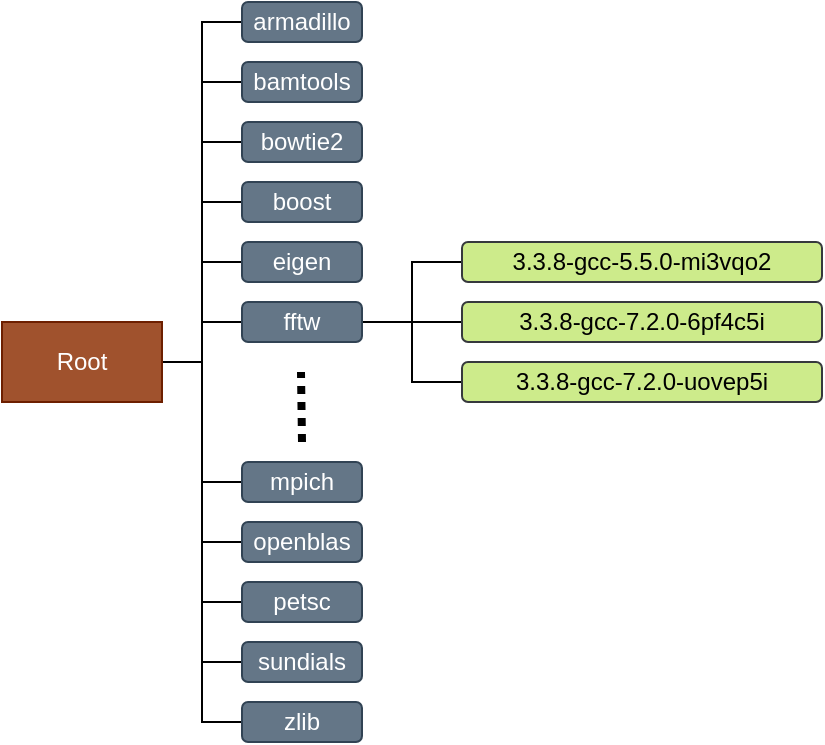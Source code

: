 <mxfile version="12.0.2" type="google" pages="1"><diagram id="4kW6i_8SWp80JoMmQxg9" name="Page-1"><mxGraphModel dx="2066" dy="1031" grid="1" gridSize="10" guides="1" tooltips="1" connect="1" arrows="1" fold="1" page="1" pageScale="1" pageWidth="850" pageHeight="1100" math="0" shadow="0"><root><mxCell id="0"/><mxCell id="1" parent="0"/><mxCell id="6O1k7u977MwAtrWj1c8f-165" style="edgeStyle=orthogonalEdgeStyle;rounded=0;orthogonalLoop=1;jettySize=auto;html=1;exitX=1;exitY=0.5;exitDx=0;exitDy=0;entryX=0;entryY=0.5;entryDx=0;entryDy=0;endArrow=none;endFill=0;strokeWidth=1;" parent="1" source="6O1k7u977MwAtrWj1c8f-14" target="6O1k7u977MwAtrWj1c8f-154" edge="1"><mxGeometry relative="1" as="geometry"/></mxCell><mxCell id="6O1k7u977MwAtrWj1c8f-166" style="edgeStyle=orthogonalEdgeStyle;rounded=0;orthogonalLoop=1;jettySize=auto;html=1;exitX=1;exitY=0.5;exitDx=0;exitDy=0;entryX=0;entryY=0.5;entryDx=0;entryDy=0;endArrow=none;endFill=0;strokeWidth=1;" parent="1" source="6O1k7u977MwAtrWj1c8f-14" target="6O1k7u977MwAtrWj1c8f-155" edge="1"><mxGeometry relative="1" as="geometry"/></mxCell><mxCell id="6O1k7u977MwAtrWj1c8f-167" style="edgeStyle=orthogonalEdgeStyle;rounded=0;orthogonalLoop=1;jettySize=auto;html=1;exitX=1;exitY=0.5;exitDx=0;exitDy=0;entryX=0;entryY=0.5;entryDx=0;entryDy=0;endArrow=none;endFill=0;strokeWidth=1;" parent="1" source="6O1k7u977MwAtrWj1c8f-14" target="6O1k7u977MwAtrWj1c8f-156" edge="1"><mxGeometry relative="1" as="geometry"/></mxCell><mxCell id="6O1k7u977MwAtrWj1c8f-168" style="edgeStyle=orthogonalEdgeStyle;rounded=0;orthogonalLoop=1;jettySize=auto;html=1;exitX=1;exitY=0.5;exitDx=0;exitDy=0;entryX=0;entryY=0.5;entryDx=0;entryDy=0;endArrow=none;endFill=0;strokeWidth=1;" parent="1" source="6O1k7u977MwAtrWj1c8f-14" target="6O1k7u977MwAtrWj1c8f-157" edge="1"><mxGeometry relative="1" as="geometry"/></mxCell><mxCell id="6O1k7u977MwAtrWj1c8f-169" style="edgeStyle=orthogonalEdgeStyle;rounded=0;orthogonalLoop=1;jettySize=auto;html=1;exitX=1;exitY=0.5;exitDx=0;exitDy=0;entryX=0;entryY=0.5;entryDx=0;entryDy=0;endArrow=none;endFill=0;strokeWidth=1;" parent="1" source="6O1k7u977MwAtrWj1c8f-14" target="6O1k7u977MwAtrWj1c8f-158" edge="1"><mxGeometry relative="1" as="geometry"/></mxCell><mxCell id="6O1k7u977MwAtrWj1c8f-170" style="edgeStyle=orthogonalEdgeStyle;rounded=0;orthogonalLoop=1;jettySize=auto;html=1;exitX=1;exitY=0.5;exitDx=0;exitDy=0;entryX=0;entryY=0.5;entryDx=0;entryDy=0;endArrow=none;endFill=0;strokeWidth=1;" parent="1" source="6O1k7u977MwAtrWj1c8f-14" target="6O1k7u977MwAtrWj1c8f-125" edge="1"><mxGeometry relative="1" as="geometry"/></mxCell><mxCell id="6O1k7u977MwAtrWj1c8f-171" style="edgeStyle=orthogonalEdgeStyle;rounded=0;orthogonalLoop=1;jettySize=auto;html=1;exitX=1;exitY=0.5;exitDx=0;exitDy=0;entryX=0;entryY=0.5;entryDx=0;entryDy=0;endArrow=none;endFill=0;strokeWidth=1;" parent="1" source="6O1k7u977MwAtrWj1c8f-14" target="6O1k7u977MwAtrWj1c8f-160" edge="1"><mxGeometry relative="1" as="geometry"/></mxCell><mxCell id="6O1k7u977MwAtrWj1c8f-172" style="edgeStyle=orthogonalEdgeStyle;rounded=0;orthogonalLoop=1;jettySize=auto;html=1;exitX=1;exitY=0.5;exitDx=0;exitDy=0;entryX=0;entryY=0.5;entryDx=0;entryDy=0;endArrow=none;endFill=0;strokeWidth=1;" parent="1" source="6O1k7u977MwAtrWj1c8f-14" target="6O1k7u977MwAtrWj1c8f-161" edge="1"><mxGeometry relative="1" as="geometry"/></mxCell><mxCell id="6O1k7u977MwAtrWj1c8f-173" style="edgeStyle=orthogonalEdgeStyle;rounded=0;orthogonalLoop=1;jettySize=auto;html=1;exitX=1;exitY=0.5;exitDx=0;exitDy=0;entryX=0;entryY=0.5;entryDx=0;entryDy=0;endArrow=none;endFill=0;strokeWidth=1;" parent="1" source="6O1k7u977MwAtrWj1c8f-14" target="6O1k7u977MwAtrWj1c8f-162" edge="1"><mxGeometry relative="1" as="geometry"/></mxCell><mxCell id="6O1k7u977MwAtrWj1c8f-174" style="edgeStyle=orthogonalEdgeStyle;rounded=0;orthogonalLoop=1;jettySize=auto;html=1;exitX=1;exitY=0.5;exitDx=0;exitDy=0;entryX=0;entryY=0.5;entryDx=0;entryDy=0;endArrow=none;endFill=0;strokeWidth=1;" parent="1" source="6O1k7u977MwAtrWj1c8f-14" target="6O1k7u977MwAtrWj1c8f-163" edge="1"><mxGeometry relative="1" as="geometry"/></mxCell><mxCell id="6O1k7u977MwAtrWj1c8f-175" style="edgeStyle=orthogonalEdgeStyle;rounded=0;orthogonalLoop=1;jettySize=auto;html=1;exitX=1;exitY=0.5;exitDx=0;exitDy=0;entryX=0;entryY=0.5;entryDx=0;entryDy=0;endArrow=none;endFill=0;strokeWidth=1;" parent="1" source="6O1k7u977MwAtrWj1c8f-14" target="6O1k7u977MwAtrWj1c8f-164" edge="1"><mxGeometry relative="1" as="geometry"/></mxCell><mxCell id="6O1k7u977MwAtrWj1c8f-14" value="Root" style="rounded=0;whiteSpace=wrap;html=1;fillColor=#a0522d;strokeColor=#6D1F00;fontColor=#ffffff;" parent="1" vertex="1"><mxGeometry x="30" y="320" width="80" height="40" as="geometry"/></mxCell><mxCell id="6O1k7u977MwAtrWj1c8f-180" style="edgeStyle=orthogonalEdgeStyle;rounded=0;orthogonalLoop=1;jettySize=auto;html=1;exitX=1;exitY=0.5;exitDx=0;exitDy=0;entryX=0;entryY=0.5;entryDx=0;entryDy=0;endArrow=none;endFill=0;strokeWidth=1;" parent="1" source="6O1k7u977MwAtrWj1c8f-125" target="6O1k7u977MwAtrWj1c8f-176" edge="1"><mxGeometry relative="1" as="geometry"/></mxCell><mxCell id="6O1k7u977MwAtrWj1c8f-181" style="edgeStyle=orthogonalEdgeStyle;rounded=0;orthogonalLoop=1;jettySize=auto;html=1;exitX=1;exitY=0.5;exitDx=0;exitDy=0;entryX=0;entryY=0.5;entryDx=0;entryDy=0;endArrow=none;endFill=0;strokeWidth=1;" parent="1" source="6O1k7u977MwAtrWj1c8f-125" target="6O1k7u977MwAtrWj1c8f-178" edge="1"><mxGeometry relative="1" as="geometry"/></mxCell><mxCell id="6O1k7u977MwAtrWj1c8f-182" style="edgeStyle=orthogonalEdgeStyle;rounded=0;orthogonalLoop=1;jettySize=auto;html=1;exitX=1;exitY=0.5;exitDx=0;exitDy=0;entryX=0;entryY=0.5;entryDx=0;entryDy=0;endArrow=none;endFill=0;strokeWidth=1;" parent="1" source="6O1k7u977MwAtrWj1c8f-125" target="6O1k7u977MwAtrWj1c8f-179" edge="1"><mxGeometry relative="1" as="geometry"/></mxCell><mxCell id="6O1k7u977MwAtrWj1c8f-125" value="fftw" style="rounded=1;whiteSpace=wrap;html=1;fillColor=#647687;strokeColor=#314354;fontColor=#ffffff;" parent="1" vertex="1"><mxGeometry x="150" y="310" width="60" height="20" as="geometry"/></mxCell><mxCell id="6O1k7u977MwAtrWj1c8f-154" value="armadillo" style="rounded=1;whiteSpace=wrap;html=1;fillColor=#647687;strokeColor=#314354;fontColor=#ffffff;" parent="1" vertex="1"><mxGeometry x="150" y="160" width="60" height="20" as="geometry"/></mxCell><mxCell id="6O1k7u977MwAtrWj1c8f-155" value="bamtools" style="rounded=1;whiteSpace=wrap;html=1;fillColor=#647687;strokeColor=#314354;fontColor=#ffffff;" parent="1" vertex="1"><mxGeometry x="150" y="190" width="60" height="20" as="geometry"/></mxCell><mxCell id="6O1k7u977MwAtrWj1c8f-156" value="bowtie2" style="rounded=1;whiteSpace=wrap;html=1;fillColor=#647687;strokeColor=#314354;fontColor=#ffffff;" parent="1" vertex="1"><mxGeometry x="150" y="220" width="60" height="20" as="geometry"/></mxCell><mxCell id="6O1k7u977MwAtrWj1c8f-157" value="boost" style="rounded=1;whiteSpace=wrap;html=1;fillColor=#647687;strokeColor=#314354;fontColor=#ffffff;" parent="1" vertex="1"><mxGeometry x="150" y="250" width="60" height="20" as="geometry"/></mxCell><mxCell id="6O1k7u977MwAtrWj1c8f-158" value="eigen" style="rounded=1;whiteSpace=wrap;html=1;fillColor=#647687;strokeColor=#314354;fontColor=#ffffff;" parent="1" vertex="1"><mxGeometry x="150" y="280" width="60" height="20" as="geometry"/></mxCell><mxCell id="6O1k7u977MwAtrWj1c8f-159" value="" style="endArrow=none;dashed=1;html=1;strokeWidth=4;dashPattern=1 1;" parent="1" edge="1"><mxGeometry width="50" height="50" relative="1" as="geometry"><mxPoint x="180" y="380" as="sourcePoint"/><mxPoint x="179.5" y="345" as="targetPoint"/></mxGeometry></mxCell><mxCell id="6O1k7u977MwAtrWj1c8f-160" value="mpich" style="rounded=1;whiteSpace=wrap;html=1;fillColor=#647687;strokeColor=#314354;fontColor=#ffffff;" parent="1" vertex="1"><mxGeometry x="150" y="390" width="60" height="20" as="geometry"/></mxCell><mxCell id="6O1k7u977MwAtrWj1c8f-161" value="openblas" style="rounded=1;whiteSpace=wrap;html=1;fillColor=#647687;strokeColor=#314354;fontColor=#ffffff;" parent="1" vertex="1"><mxGeometry x="150" y="420" width="60" height="20" as="geometry"/></mxCell><mxCell id="6O1k7u977MwAtrWj1c8f-162" value="petsc" style="rounded=1;whiteSpace=wrap;html=1;fillColor=#647687;strokeColor=#314354;fontColor=#ffffff;" parent="1" vertex="1"><mxGeometry x="150" y="450" width="60" height="20" as="geometry"/></mxCell><mxCell id="6O1k7u977MwAtrWj1c8f-163" value="sundials" style="rounded=1;whiteSpace=wrap;html=1;fillColor=#647687;strokeColor=#314354;fontColor=#ffffff;" parent="1" vertex="1"><mxGeometry x="150" y="480" width="60" height="20" as="geometry"/></mxCell><mxCell id="6O1k7u977MwAtrWj1c8f-164" value="zlib" style="rounded=1;whiteSpace=wrap;html=1;fillColor=#647687;strokeColor=#314354;fontColor=#ffffff;" parent="1" vertex="1"><mxGeometry x="150" y="510" width="60" height="20" as="geometry"/></mxCell><mxCell id="6O1k7u977MwAtrWj1c8f-176" value="3.3.8-gcc-5.5.0-mi3vqo2" style="rounded=1;whiteSpace=wrap;html=1;fillColor=#cdeb8b;strokeColor=#36393d;" parent="1" vertex="1"><mxGeometry x="260" y="280" width="180" height="20" as="geometry"/></mxCell><mxCell id="6O1k7u977MwAtrWj1c8f-178" value="3.3.8-gcc-7.2.0-6pf4c5i" style="rounded=1;whiteSpace=wrap;html=1;fillColor=#cdeb8b;strokeColor=#36393d;" parent="1" vertex="1"><mxGeometry x="260" y="310" width="180" height="20" as="geometry"/></mxCell><mxCell id="6O1k7u977MwAtrWj1c8f-179" value="3.3.8-gcc-7.2.0-uovep5i" style="rounded=1;whiteSpace=wrap;html=1;fillColor=#cdeb8b;strokeColor=#36393d;" parent="1" vertex="1"><mxGeometry x="260" y="340" width="180" height="20" as="geometry"/></mxCell></root></mxGraphModel></diagram></mxfile>